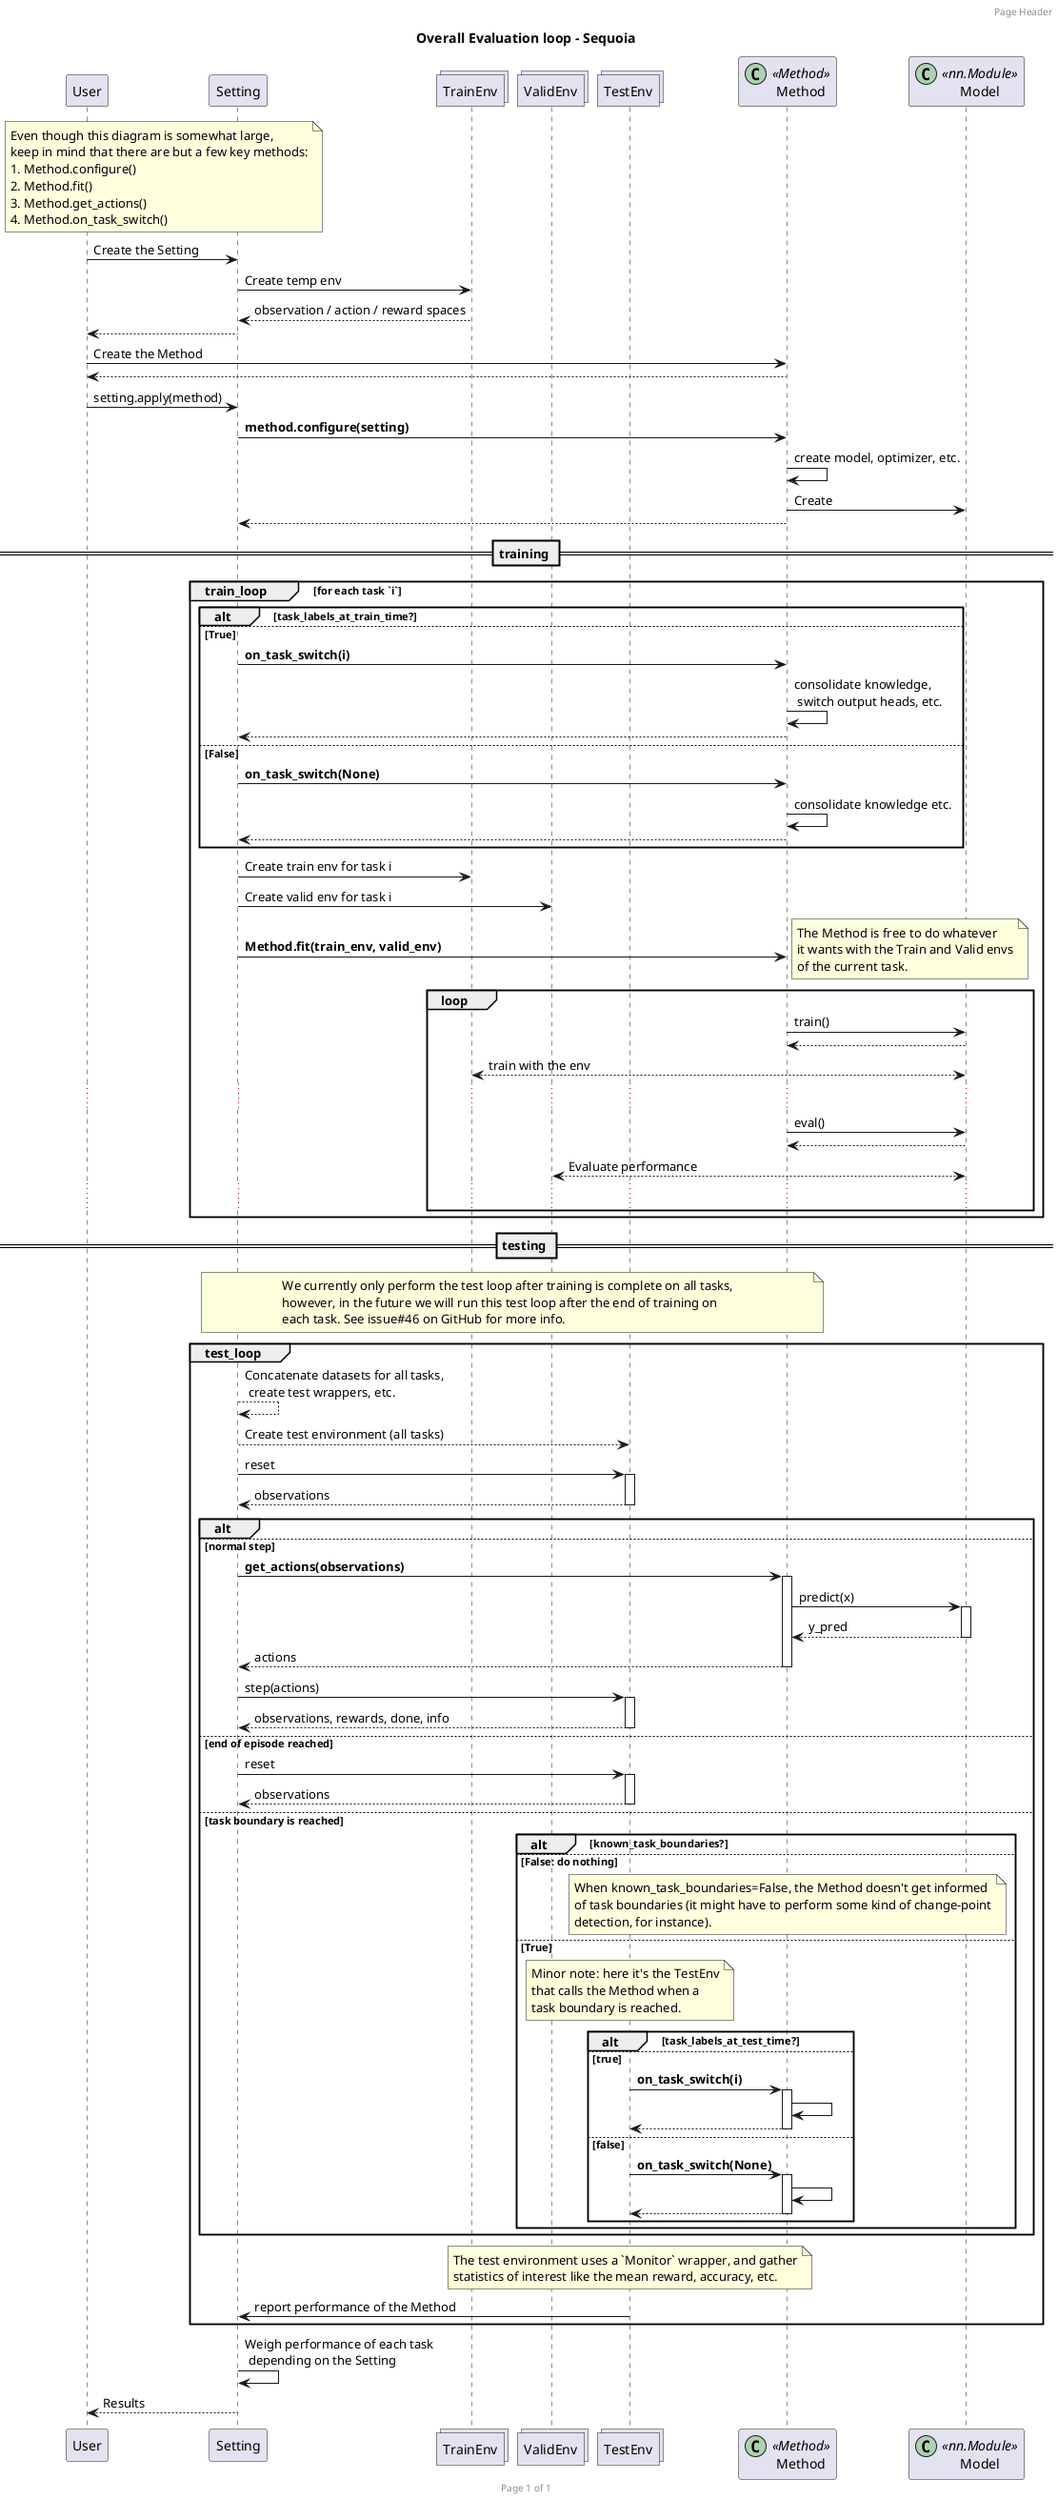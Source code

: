 @startuml ContinualRLSetting
header Page Header
footer Page %page% of %lastpage%
title Overall Evaluation loop - Sequoia
note over User, Setting
Even though this diagram is somewhat large,
keep in mind that there are but a few key methods:
1. Method.configure()
2. Method.fit()
3. Method.get_actions()
4. Method.on_task_switch()  
end note

actor User
participant Setting << (A,#2121FF) Setting >>
collections TrainEnv
collections ValidEnv
collections TestEnv
' autoactivate on
participant Method << (C,#ADD1B2) Method >>
participant Model << (C,#ADD1B2) nn.Module >>
' activate Setting
' autoactivate on



User -> Setting: Create the Setting
Setting -> TrainEnv: Create temp env
return observation / action / reward spaces
User <-- Setting


User -> Method: Create the Method
User <-- Method


User -> Setting: setting.apply(method)

Setting -> Method: **method.configure(setting)**

    Method -> Method: create model, optimizer, etc.
    ' deactivate Method

    Method -> Model: Create
    ' activate Model
Setting <-- Method

autoactivate off

== training ==


group train_loop [for each task `i`]
    alt task_labels_at_train_time?
    else True
        Setting -> Method: **on_task_switch(i)**
        Method -> Method: consolidate knowledge, \n switch output heads, etc.
        Setting <-- Method
    else False 
        Setting -> Method: **on_task_switch(None)**
        Method -> Method: consolidate knowledge etc.
        Setting <-- Method

    end

    Setting -> TrainEnv: Create train env for task i
    Setting -> ValidEnv: Create valid env for task i
    ' activate ValidEnv
    Setting -> Method: **Method.fit(train_env, valid_env)**
    ' loop
    
    ' alt loop
    group loop
        note right
        The Method is free to do whatever
        it wants with the Train and Valid envs
        of the current task.
        end note
        Method -> Model: train()
        return

        ' group training
        Model <--> TrainEnv: train with the env
        ...

        Method -> Model: eval()
        return
        Model <--> ValidEnv: Evaluate performance
        ...
        ' autoactivate on
        ' Model -> TrainEnv: reset
        ' return Observations
        ' Model -> TrainEnv: step(actions)
        ' return Observations, Rewards, done, info
    end

end


== testing ==

note over Setting, Method
We currently only perform the test loop after training is complete on all tasks,
however, in the future we will run this test loop after the end of training on
each task. See issue#46 on GitHub for more info.
end note

group test_loop
    Setting --> Setting: Concatenate datasets for all tasks, \n create test wrappers, etc.
    Setting --> TestEnv: Create test environment (all tasks)
    autoactivate on
    Setting -> TestEnv: reset
    return observations
    ' loop
        alt
        else normal step

            Setting -> Method: **get_actions(observations)**
            Method -> Model: predict(x)
            return y_pred
            return actions
            Setting -> TestEnv: step(actions)
            return observations, rewards, done, info

        else end of episode reached
            Setting -> TestEnv: reset
            return observations

        else task boundary is reached
            ' TestEnv --> Method: **on_task_switch(i)**
            
            alt known_task_boundaries?
            else False: do nothing
                note over Method
                When known_task_boundaries=False, the Method doesn't get informed
                of task boundaries (it might have to perform some kind of change-point
                detection, for instance).
                end note
            else True
                note over TestEnv
                Minor note: here it's the TestEnv
                that calls the Method when a
                task boundary is reached.
                end note

                alt task_labels_at_test_time?
                else true
                    ' note right of Setting: If task labels are given
                    TestEnv -> Method: **on_task_switch(i)**
                    autoactivate off
                    Method -> Method
                    autoactivate on
                    return

                else false 
                    TestEnv -> Method: **on_task_switch(None)**
                    autoactivate off
                    Method -> Method
                    autoactivate on
                    return
                end
            end
        end
    autoactivate off
    note over TestEnv
    The test environment uses a `Monitor` wrapper, and gather
    statistics of interest like the mean reward, accuracy, etc.    
    end note
    TestEnv -> Setting: report performance of the Method
end
Setting -> Setting: Weigh performance of each task \n depending on the Setting
User <-- Setting: Results
' return Results
@enduml